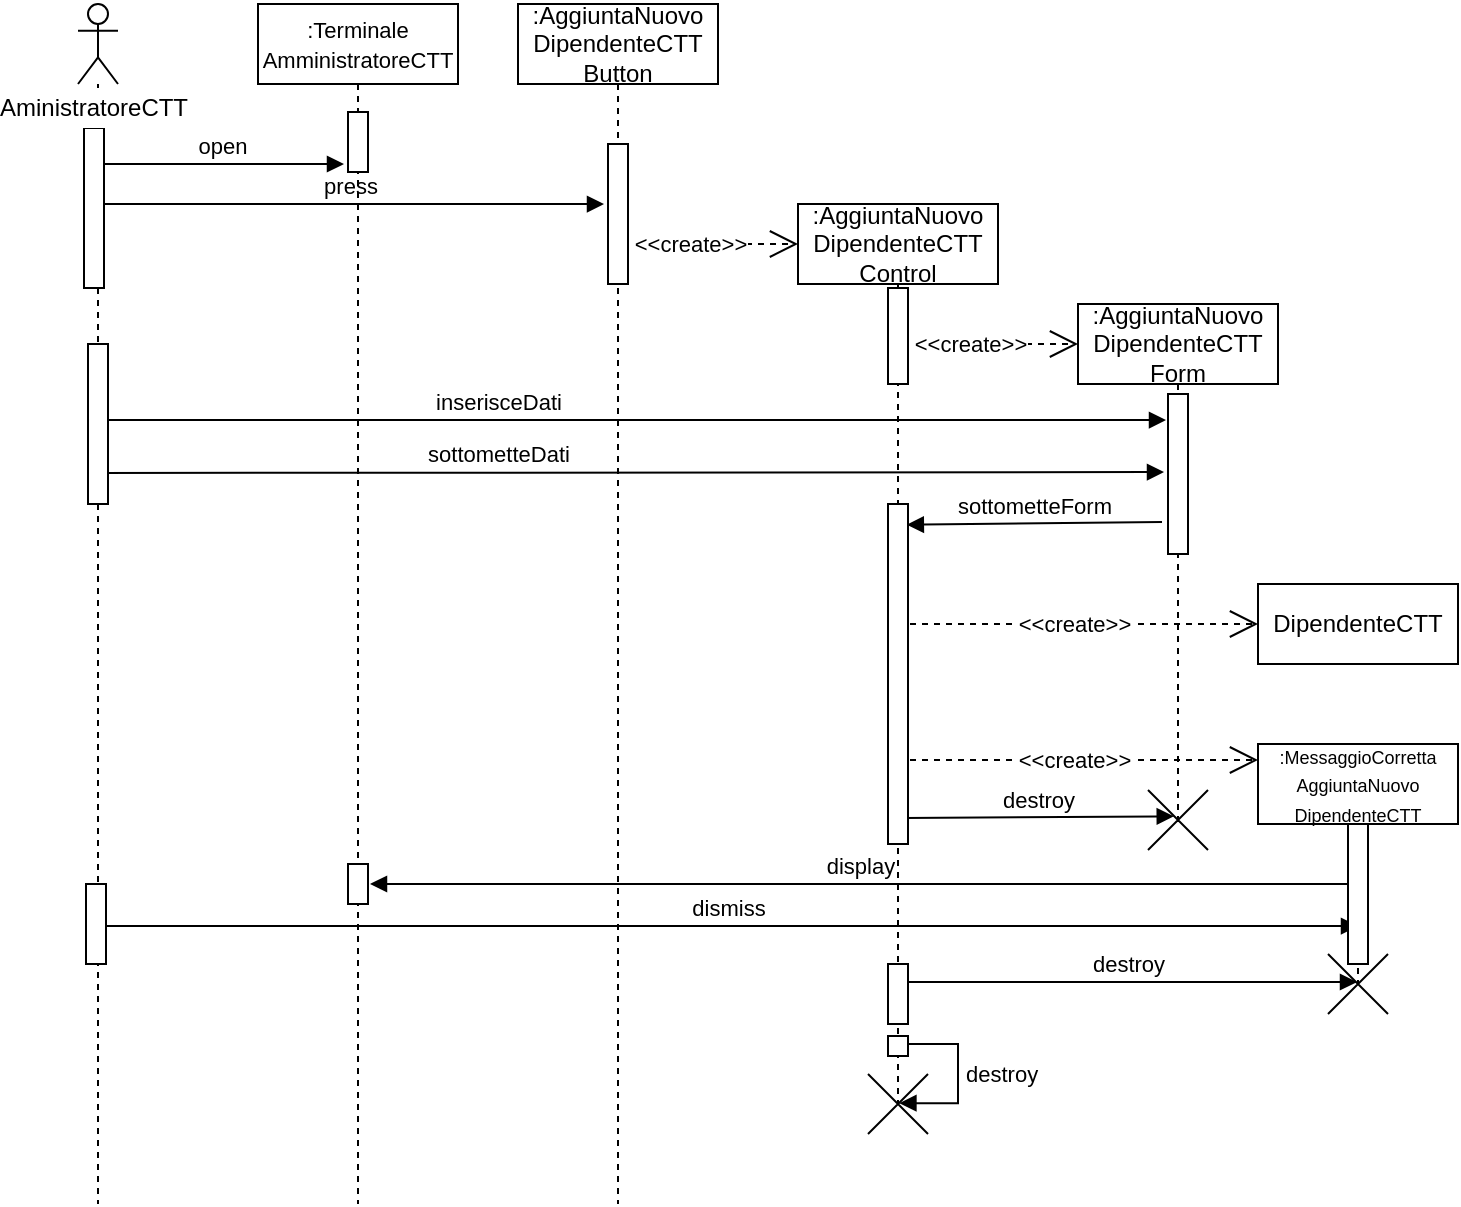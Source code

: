 <mxfile version="14.5.1" type="device"><diagram id="Nl-eQQk6JdBINeVPCdAw" name="Page-1"><mxGraphModel dx="1086" dy="846" grid="1" gridSize="10" guides="1" tooltips="1" connect="1" arrows="1" fold="1" page="1" pageScale="1" pageWidth="827" pageHeight="1169" math="0" shadow="0"><root><mxCell id="0"/><mxCell id="1" parent="0"/><mxCell id="T3dfbybztc-g8vape_My-6" value="destroy" style="html=1;verticalAlign=bottom;endArrow=block;" parent="1" target="a0-7ErCP6G-o0Yhp7nO_-33" edge="1"><mxGeometry width="80" relative="1" as="geometry"><mxPoint x="480" y="529" as="sourcePoint"/><mxPoint x="700" y="529" as="targetPoint"/></mxGeometry></mxCell><mxCell id="T3dfbybztc-g8vape_My-2" value="display" style="html=1;verticalAlign=bottom;endArrow=block;exitX=0.5;exitY=0.6;exitDx=0;exitDy=0;exitPerimeter=0;" parent="1" edge="1"><mxGeometry width="80" relative="1" as="geometry"><mxPoint x="706" y="480" as="sourcePoint"/><mxPoint x="216" y="480" as="targetPoint"/></mxGeometry></mxCell><mxCell id="a0-7ErCP6G-o0Yhp7nO_-35" value="dismiss" style="html=1;verticalAlign=bottom;endArrow=block;exitX=0.6;exitY=0.525;exitDx=0;exitDy=0;exitPerimeter=0;entryX=0.5;entryY=0.729;entryDx=0;entryDy=0;entryPerimeter=0;" parent="1" source="a0-7ErCP6G-o0Yhp7nO_-34" target="a0-7ErCP6G-o0Yhp7nO_-36" edge="1"><mxGeometry width="80" relative="1" as="geometry"><mxPoint x="90" y="501" as="sourcePoint"/><mxPoint x="700" y="501" as="targetPoint"/></mxGeometry></mxCell><mxCell id="a0-7ErCP6G-o0Yhp7nO_-40" value="destroy" style="html=1;verticalAlign=bottom;endArrow=block;entryX=0.429;entryY=0.438;entryDx=0;entryDy=0;entryPerimeter=0;" parent="1" target="RhVD2Ehhf5qfGIwWlo2V-2" edge="1"><mxGeometry width="80" relative="1" as="geometry"><mxPoint x="483" y="447" as="sourcePoint"/><mxPoint x="613" y="447" as="targetPoint"/></mxGeometry></mxCell><mxCell id="a0-7ErCP6G-o0Yhp7nO_-30" value="" style="endArrow=open;dashed=1;endFill=0;endSize=12;html=1;" parent="1" edge="1"><mxGeometry width="160" relative="1" as="geometry"><mxPoint x="480" y="418" as="sourcePoint"/><mxPoint x="660" y="418" as="targetPoint"/></mxGeometry></mxCell><mxCell id="a0-7ErCP6G-o0Yhp7nO_-31" value="&amp;lt;&amp;lt;create&amp;gt;&amp;gt;" style="edgeLabel;html=1;align=center;verticalAlign=middle;resizable=0;points=[];" parent="a0-7ErCP6G-o0Yhp7nO_-30" vertex="1" connectable="0"><mxGeometry x="0.225" y="3" relative="1" as="geometry"><mxPoint x="-23" y="3" as="offset"/></mxGeometry></mxCell><mxCell id="a0-7ErCP6G-o0Yhp7nO_-28" value="" style="endArrow=open;dashed=1;endFill=0;endSize=12;html=1;" parent="1" edge="1"><mxGeometry width="160" relative="1" as="geometry"><mxPoint x="480" y="350" as="sourcePoint"/><mxPoint x="660" y="350" as="targetPoint"/></mxGeometry></mxCell><mxCell id="a0-7ErCP6G-o0Yhp7nO_-29" value="&amp;lt;&amp;lt;create&amp;gt;&amp;gt;" style="edgeLabel;html=1;align=center;verticalAlign=middle;resizable=0;points=[];" parent="a0-7ErCP6G-o0Yhp7nO_-28" vertex="1" connectable="0"><mxGeometry x="0.225" y="3" relative="1" as="geometry"><mxPoint x="-23" y="3" as="offset"/></mxGeometry></mxCell><mxCell id="a0-7ErCP6G-o0Yhp7nO_-23" value="sottometteDati" style="html=1;verticalAlign=bottom;endArrow=block;entryX=-0.2;entryY=0.488;entryDx=0;entryDy=0;entryPerimeter=0;" parent="1" target="a0-7ErCP6G-o0Yhp7nO_-20" edge="1"><mxGeometry x="-0.249" width="80" relative="1" as="geometry"><mxPoint x="80" y="274.5" as="sourcePoint"/><mxPoint x="619.5" y="274.5" as="targetPoint"/><mxPoint as="offset"/></mxGeometry></mxCell><mxCell id="a0-7ErCP6G-o0Yhp7nO_-21" value="inserisceDati" style="html=1;verticalAlign=bottom;endArrow=block;entryX=-0.1;entryY=0.163;entryDx=0;entryDy=0;entryPerimeter=0;" parent="1" target="a0-7ErCP6G-o0Yhp7nO_-20" edge="1"><mxGeometry x="-0.251" width="80" relative="1" as="geometry"><mxPoint x="80" y="248" as="sourcePoint"/><mxPoint x="619.5" y="248" as="targetPoint"/><mxPoint as="offset"/></mxGeometry></mxCell><mxCell id="a0-7ErCP6G-o0Yhp7nO_-9" value="open" style="html=1;verticalAlign=bottom;endArrow=block;" parent="1" edge="1"><mxGeometry width="80" relative="1" as="geometry"><mxPoint x="80" y="120" as="sourcePoint"/><mxPoint x="203" y="120" as="targetPoint"/></mxGeometry></mxCell><mxCell id="a0-7ErCP6G-o0Yhp7nO_-10" value="press" style="html=1;verticalAlign=bottom;endArrow=block;entryX=-0.2;entryY=0.429;entryDx=0;entryDy=0;entryPerimeter=0;" parent="1" target="a0-7ErCP6G-o0Yhp7nO_-11" edge="1"><mxGeometry width="80" relative="1" as="geometry"><mxPoint x="80" y="140" as="sourcePoint"/><mxPoint x="330" y="140" as="targetPoint"/></mxGeometry></mxCell><mxCell id="a0-7ErCP6G-o0Yhp7nO_-18" value=":AggiuntaNuovo DipendenteCTT Form " style="shape=umlLifeline;perimeter=lifelinePerimeter;whiteSpace=wrap;html=1;container=1;collapsible=0;recursiveResize=0;outlineConnect=0;" parent="1" vertex="1"><mxGeometry x="570" y="190" width="100" height="260" as="geometry"/></mxCell><mxCell id="a0-7ErCP6G-o0Yhp7nO_-20" value="" style="html=1;points=[];perimeter=orthogonalPerimeter;" parent="a0-7ErCP6G-o0Yhp7nO_-18" vertex="1"><mxGeometry x="45" y="45" width="10" height="80" as="geometry"/></mxCell><mxCell id="RhVD2Ehhf5qfGIwWlo2V-2" value="" style="shape=umlDestroy;fillColor=#ffffff;fontSize=8;" parent="a0-7ErCP6G-o0Yhp7nO_-18" vertex="1"><mxGeometry x="35" y="243" width="30" height="30" as="geometry"/></mxCell><mxCell id="a0-7ErCP6G-o0Yhp7nO_-4" value="" style="shape=umlLifeline;participant=umlActor;perimeter=lifelinePerimeter;whiteSpace=wrap;html=1;container=1;collapsible=0;recursiveResize=0;verticalAlign=top;spacingTop=36;outlineConnect=0;" parent="1" vertex="1"><mxGeometry x="70" y="40" width="20" height="600" as="geometry"/></mxCell><mxCell id="a0-7ErCP6G-o0Yhp7nO_-34" value="" style="html=1;points=[];perimeter=orthogonalPerimeter;fillColor=#ffffff;" parent="a0-7ErCP6G-o0Yhp7nO_-4" vertex="1"><mxGeometry x="4" y="440" width="10" height="40" as="geometry"/></mxCell><mxCell id="a0-7ErCP6G-o0Yhp7nO_-5" value="" style="html=1;points=[];perimeter=orthogonalPerimeter;fillColor=#ffffff;" parent="a0-7ErCP6G-o0Yhp7nO_-4" vertex="1"><mxGeometry x="3" y="62" width="10" height="80" as="geometry"/></mxCell><mxCell id="a0-7ErCP6G-o0Yhp7nO_-22" value="" style="html=1;points=[];perimeter=orthogonalPerimeter;fillColor=#ffffff;" parent="a0-7ErCP6G-o0Yhp7nO_-4" vertex="1"><mxGeometry x="5" y="170" width="10" height="80" as="geometry"/></mxCell><mxCell id="a0-7ErCP6G-o0Yhp7nO_-6" value="AministratoreCTT" style="text;html=1;strokeColor=none;align=center;verticalAlign=middle;whiteSpace=wrap;rounded=0;fillColor=#ffffff;" parent="1" vertex="1"><mxGeometry x="58" y="82" width="40" height="20" as="geometry"/></mxCell><mxCell id="a0-7ErCP6G-o0Yhp7nO_-7" value="&lt;font style=&quot;font-size: 11px&quot;&gt;:Terminale AmministratoreCTT&lt;/font&gt;" style="shape=umlLifeline;perimeter=lifelinePerimeter;whiteSpace=wrap;html=1;container=1;collapsible=0;recursiveResize=0;outlineConnect=0;" parent="1" vertex="1"><mxGeometry x="160" y="40" width="100" height="600" as="geometry"/></mxCell><mxCell id="T3dfbybztc-g8vape_My-1" value="" style="html=1;points=[];perimeter=orthogonalPerimeter;" parent="a0-7ErCP6G-o0Yhp7nO_-7" vertex="1"><mxGeometry x="45" y="54" width="10" height="30" as="geometry"/></mxCell><mxCell id="T3dfbybztc-g8vape_My-3" value="" style="html=1;points=[];perimeter=orthogonalPerimeter;fillColor=#ffffff;" parent="a0-7ErCP6G-o0Yhp7nO_-7" vertex="1"><mxGeometry x="45" y="430" width="10" height="20" as="geometry"/></mxCell><mxCell id="a0-7ErCP6G-o0Yhp7nO_-8" value=":AggiuntaNuovo DipendenteCTT Button" style="shape=umlLifeline;perimeter=lifelinePerimeter;whiteSpace=wrap;html=1;container=1;collapsible=0;recursiveResize=0;outlineConnect=0;" parent="1" vertex="1"><mxGeometry x="290" y="40" width="100" height="600" as="geometry"/></mxCell><mxCell id="a0-7ErCP6G-o0Yhp7nO_-11" value="" style="html=1;points=[];perimeter=orthogonalPerimeter;" parent="a0-7ErCP6G-o0Yhp7nO_-8" vertex="1"><mxGeometry x="45" y="70" width="10" height="70" as="geometry"/></mxCell><mxCell id="a0-7ErCP6G-o0Yhp7nO_-13" value="" style="endArrow=open;dashed=1;endFill=0;endSize=12;html=1;" parent="1" edge="1"><mxGeometry width="160" relative="1" as="geometry"><mxPoint x="350" y="160" as="sourcePoint"/><mxPoint x="430" y="160" as="targetPoint"/></mxGeometry></mxCell><mxCell id="a0-7ErCP6G-o0Yhp7nO_-14" value="&amp;lt;&amp;lt;create&amp;gt;&amp;gt;" style="edgeLabel;html=1;align=center;verticalAlign=middle;resizable=0;points=[];" parent="a0-7ErCP6G-o0Yhp7nO_-13" vertex="1" connectable="0"><mxGeometry x="0.225" y="3" relative="1" as="geometry"><mxPoint x="-23" y="3" as="offset"/></mxGeometry></mxCell><mxCell id="a0-7ErCP6G-o0Yhp7nO_-15" value=":AggiuntaNuovo DipendenteCTT Control" style="shape=umlLifeline;perimeter=lifelinePerimeter;whiteSpace=wrap;html=1;container=1;collapsible=0;recursiveResize=0;outlineConnect=0;" parent="1" vertex="1"><mxGeometry x="430" y="140" width="100" height="450" as="geometry"/></mxCell><mxCell id="a0-7ErCP6G-o0Yhp7nO_-19" value="" style="html=1;points=[];perimeter=orthogonalPerimeter;" parent="a0-7ErCP6G-o0Yhp7nO_-15" vertex="1"><mxGeometry x="45" y="42" width="10" height="48" as="geometry"/></mxCell><mxCell id="a0-7ErCP6G-o0Yhp7nO_-24" value="" style="html=1;points=[];perimeter=orthogonalPerimeter;" parent="a0-7ErCP6G-o0Yhp7nO_-15" vertex="1"><mxGeometry x="45" y="150" width="10" height="170" as="geometry"/></mxCell><mxCell id="T3dfbybztc-g8vape_My-5" value="" style="html=1;points=[];perimeter=orthogonalPerimeter;" parent="a0-7ErCP6G-o0Yhp7nO_-15" vertex="1"><mxGeometry x="45" y="380" width="10" height="30" as="geometry"/></mxCell><mxCell id="T3dfbybztc-g8vape_My-8" value="destroy" style="edgeStyle=orthogonalEdgeStyle;html=1;align=left;spacingLeft=2;endArrow=block;rounded=0;entryX=0.524;entryY=0.486;entryDx=0;entryDy=0;entryPerimeter=0;" parent="a0-7ErCP6G-o0Yhp7nO_-15" target="RhVD2Ehhf5qfGIwWlo2V-4" edge="1"><mxGeometry relative="1" as="geometry"><mxPoint x="50" y="420" as="sourcePoint"/><Array as="points"><mxPoint x="80" y="420"/><mxPoint x="80" y="450"/></Array><mxPoint x="60" y="450" as="targetPoint"/></mxGeometry></mxCell><mxCell id="T3dfbybztc-g8vape_My-7" value="" style="html=1;points=[];perimeter=orthogonalPerimeter;" parent="a0-7ErCP6G-o0Yhp7nO_-15" vertex="1"><mxGeometry x="45" y="416" width="10" height="10" as="geometry"/></mxCell><mxCell id="RhVD2Ehhf5qfGIwWlo2V-4" value="" style="shape=umlDestroy;fillColor=#ffffff;fontSize=8;" parent="a0-7ErCP6G-o0Yhp7nO_-15" vertex="1"><mxGeometry x="35" y="435" width="30" height="30" as="geometry"/></mxCell><mxCell id="a0-7ErCP6G-o0Yhp7nO_-16" value="" style="endArrow=open;dashed=1;endFill=0;endSize=12;html=1;" parent="1" edge="1"><mxGeometry width="160" relative="1" as="geometry"><mxPoint x="490" y="210" as="sourcePoint"/><mxPoint x="570" y="210" as="targetPoint"/></mxGeometry></mxCell><mxCell id="a0-7ErCP6G-o0Yhp7nO_-17" value="&amp;lt;&amp;lt;create&amp;gt;&amp;gt;" style="edgeLabel;html=1;align=center;verticalAlign=middle;resizable=0;points=[];" parent="a0-7ErCP6G-o0Yhp7nO_-16" vertex="1" connectable="0"><mxGeometry x="0.225" y="3" relative="1" as="geometry"><mxPoint x="-23" y="3" as="offset"/></mxGeometry></mxCell><mxCell id="a0-7ErCP6G-o0Yhp7nO_-25" value="sottometteForm" style="html=1;verticalAlign=bottom;endArrow=block;exitX=-0.3;exitY=0.8;exitDx=0;exitDy=0;exitPerimeter=0;entryX=0.943;entryY=0.061;entryDx=0;entryDy=0;entryPerimeter=0;" parent="1" source="a0-7ErCP6G-o0Yhp7nO_-20" target="a0-7ErCP6G-o0Yhp7nO_-24" edge="1"><mxGeometry width="80" relative="1" as="geometry"><mxPoint x="610" y="300" as="sourcePoint"/><mxPoint x="490" y="300" as="targetPoint"/></mxGeometry></mxCell><mxCell id="a0-7ErCP6G-o0Yhp7nO_-26" value="DipendenteCTT" style="shape=umlLifeline;perimeter=lifelinePerimeter;whiteSpace=wrap;html=1;container=1;collapsible=0;recursiveResize=0;outlineConnect=0;" parent="1" vertex="1"><mxGeometry x="660" y="330" width="100" height="40" as="geometry"/></mxCell><mxCell id="a0-7ErCP6G-o0Yhp7nO_-33" value="&lt;font style=&quot;font-size: 9px&quot;&gt;:MessaggioCorretta AggiuntaNuovo DipendenteCTT&lt;br&gt;&lt;/font&gt;" style="shape=umlLifeline;perimeter=lifelinePerimeter;whiteSpace=wrap;html=1;container=1;collapsible=0;recursiveResize=0;outlineConnect=0;" parent="1" vertex="1"><mxGeometry x="660" y="410" width="100" height="120" as="geometry"/></mxCell><mxCell id="a0-7ErCP6G-o0Yhp7nO_-36" value="" style="html=1;points=[];perimeter=orthogonalPerimeter;" parent="a0-7ErCP6G-o0Yhp7nO_-33" vertex="1"><mxGeometry x="45" y="40" width="10" height="70" as="geometry"/></mxCell><mxCell id="RhVD2Ehhf5qfGIwWlo2V-3" value="" style="shape=umlDestroy;fillColor=#ffffff;fontSize=8;" parent="1" vertex="1"><mxGeometry x="695" y="515" width="30" height="30" as="geometry"/></mxCell></root></mxGraphModel></diagram></mxfile>